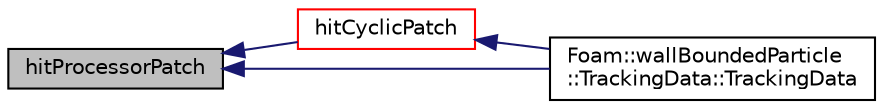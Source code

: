 digraph "hitProcessorPatch"
{
  bgcolor="transparent";
  edge [fontname="Helvetica",fontsize="10",labelfontname="Helvetica",labelfontsize="10"];
  node [fontname="Helvetica",fontsize="10",shape=record];
  rankdir="LR";
  Node1 [label="hitProcessorPatch",height=0.2,width=0.4,color="black", fillcolor="grey75", style="filled", fontcolor="black"];
  Node1 -> Node2 [dir="back",color="midnightblue",fontsize="10",style="solid",fontname="Helvetica"];
  Node2 [label="hitCyclicPatch",height=0.2,width=0.4,color="red",URL="$a02842.html#a18d4a8f6e9443b58d4ba678034d03d19",tooltip="Overridable function to handle the particle hitting a cyclic. "];
  Node2 -> Node3 [dir="back",color="midnightblue",fontsize="10",style="solid",fontname="Helvetica"];
  Node3 [label="Foam::wallBoundedParticle\l::TrackingData::TrackingData",height=0.2,width=0.4,color="black",URL="$a02668.html#a6314a22146c220ef091a623801dc2b2d"];
  Node1 -> Node3 [dir="back",color="midnightblue",fontsize="10",style="solid",fontname="Helvetica"];
}
